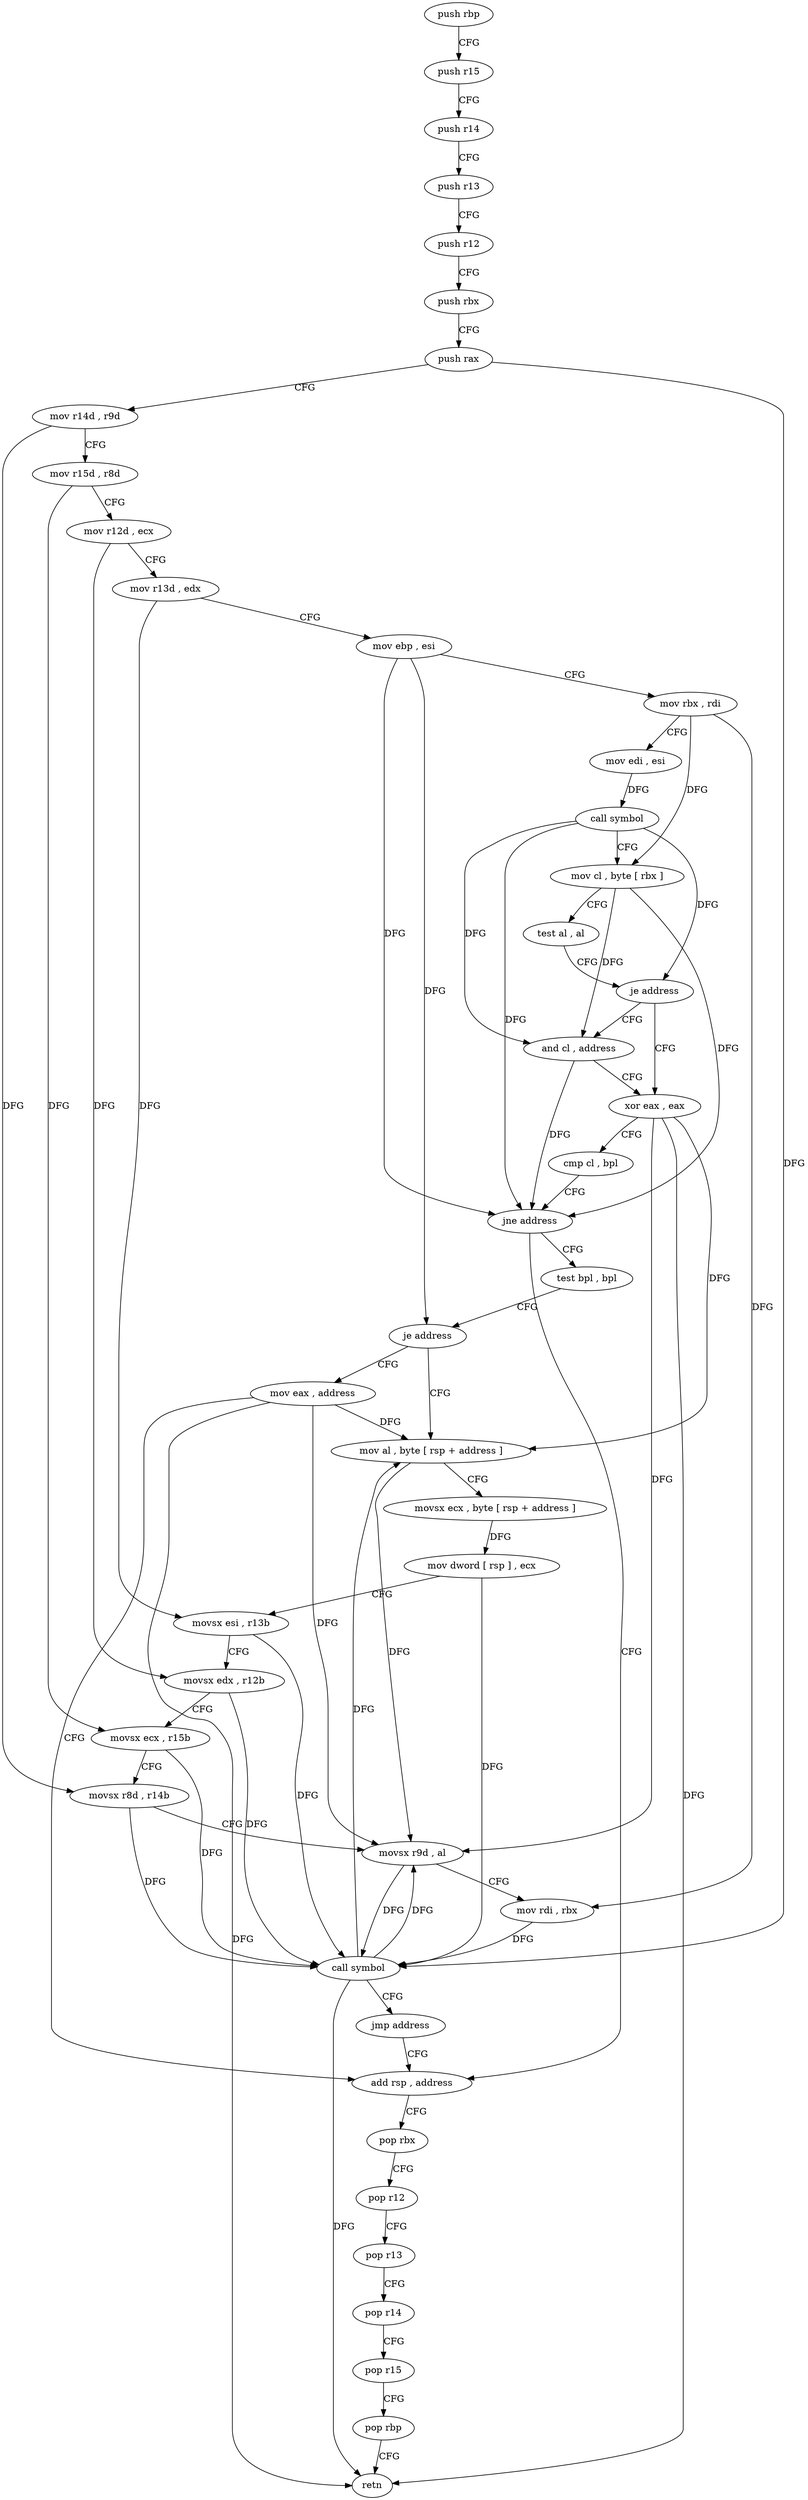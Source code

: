 digraph "func" {
"198976" [label = "push rbp" ]
"198977" [label = "push r15" ]
"198979" [label = "push r14" ]
"198981" [label = "push r13" ]
"198983" [label = "push r12" ]
"198985" [label = "push rbx" ]
"198986" [label = "push rax" ]
"198987" [label = "mov r14d , r9d" ]
"198990" [label = "mov r15d , r8d" ]
"198993" [label = "mov r12d , ecx" ]
"198996" [label = "mov r13d , edx" ]
"198999" [label = "mov ebp , esi" ]
"199001" [label = "mov rbx , rdi" ]
"199004" [label = "mov edi , esi" ]
"199006" [label = "call symbol" ]
"199011" [label = "mov cl , byte [ rbx ]" ]
"199013" [label = "test al , al" ]
"199015" [label = "je address" ]
"199020" [label = "xor eax , eax" ]
"199017" [label = "and cl , address" ]
"199022" [label = "cmp cl , bpl" ]
"199025" [label = "jne address" ]
"199079" [label = "add rsp , address" ]
"199027" [label = "test bpl , bpl" ]
"199083" [label = "pop rbx" ]
"199084" [label = "pop r12" ]
"199086" [label = "pop r13" ]
"199088" [label = "pop r14" ]
"199090" [label = "pop r15" ]
"199092" [label = "pop rbp" ]
"199093" [label = "retn" ]
"199030" [label = "je address" ]
"199074" [label = "mov eax , address" ]
"199032" [label = "mov al , byte [ rsp + address ]" ]
"199036" [label = "movsx ecx , byte [ rsp + address ]" ]
"199041" [label = "mov dword [ rsp ] , ecx" ]
"199044" [label = "movsx esi , r13b" ]
"199048" [label = "movsx edx , r12b" ]
"199052" [label = "movsx ecx , r15b" ]
"199056" [label = "movsx r8d , r14b" ]
"199060" [label = "movsx r9d , al" ]
"199064" [label = "mov rdi , rbx" ]
"199067" [label = "call symbol" ]
"199072" [label = "jmp address" ]
"198976" -> "198977" [ label = "CFG" ]
"198977" -> "198979" [ label = "CFG" ]
"198979" -> "198981" [ label = "CFG" ]
"198981" -> "198983" [ label = "CFG" ]
"198983" -> "198985" [ label = "CFG" ]
"198985" -> "198986" [ label = "CFG" ]
"198986" -> "198987" [ label = "CFG" ]
"198986" -> "199067" [ label = "DFG" ]
"198987" -> "198990" [ label = "CFG" ]
"198987" -> "199056" [ label = "DFG" ]
"198990" -> "198993" [ label = "CFG" ]
"198990" -> "199052" [ label = "DFG" ]
"198993" -> "198996" [ label = "CFG" ]
"198993" -> "199048" [ label = "DFG" ]
"198996" -> "198999" [ label = "CFG" ]
"198996" -> "199044" [ label = "DFG" ]
"198999" -> "199001" [ label = "CFG" ]
"198999" -> "199025" [ label = "DFG" ]
"198999" -> "199030" [ label = "DFG" ]
"199001" -> "199004" [ label = "CFG" ]
"199001" -> "199011" [ label = "DFG" ]
"199001" -> "199064" [ label = "DFG" ]
"199004" -> "199006" [ label = "DFG" ]
"199006" -> "199011" [ label = "CFG" ]
"199006" -> "199015" [ label = "DFG" ]
"199006" -> "199025" [ label = "DFG" ]
"199006" -> "199017" [ label = "DFG" ]
"199011" -> "199013" [ label = "CFG" ]
"199011" -> "199025" [ label = "DFG" ]
"199011" -> "199017" [ label = "DFG" ]
"199013" -> "199015" [ label = "CFG" ]
"199015" -> "199020" [ label = "CFG" ]
"199015" -> "199017" [ label = "CFG" ]
"199020" -> "199022" [ label = "CFG" ]
"199020" -> "199093" [ label = "DFG" ]
"199020" -> "199032" [ label = "DFG" ]
"199020" -> "199060" [ label = "DFG" ]
"199017" -> "199020" [ label = "CFG" ]
"199017" -> "199025" [ label = "DFG" ]
"199022" -> "199025" [ label = "CFG" ]
"199025" -> "199079" [ label = "CFG" ]
"199025" -> "199027" [ label = "CFG" ]
"199079" -> "199083" [ label = "CFG" ]
"199027" -> "199030" [ label = "CFG" ]
"199083" -> "199084" [ label = "CFG" ]
"199084" -> "199086" [ label = "CFG" ]
"199086" -> "199088" [ label = "CFG" ]
"199088" -> "199090" [ label = "CFG" ]
"199090" -> "199092" [ label = "CFG" ]
"199092" -> "199093" [ label = "CFG" ]
"199030" -> "199074" [ label = "CFG" ]
"199030" -> "199032" [ label = "CFG" ]
"199074" -> "199079" [ label = "CFG" ]
"199074" -> "199093" [ label = "DFG" ]
"199074" -> "199032" [ label = "DFG" ]
"199074" -> "199060" [ label = "DFG" ]
"199032" -> "199036" [ label = "CFG" ]
"199032" -> "199060" [ label = "DFG" ]
"199036" -> "199041" [ label = "DFG" ]
"199041" -> "199044" [ label = "CFG" ]
"199041" -> "199067" [ label = "DFG" ]
"199044" -> "199048" [ label = "CFG" ]
"199044" -> "199067" [ label = "DFG" ]
"199048" -> "199052" [ label = "CFG" ]
"199048" -> "199067" [ label = "DFG" ]
"199052" -> "199056" [ label = "CFG" ]
"199052" -> "199067" [ label = "DFG" ]
"199056" -> "199060" [ label = "CFG" ]
"199056" -> "199067" [ label = "DFG" ]
"199060" -> "199064" [ label = "CFG" ]
"199060" -> "199067" [ label = "DFG" ]
"199064" -> "199067" [ label = "DFG" ]
"199067" -> "199072" [ label = "CFG" ]
"199067" -> "199060" [ label = "DFG" ]
"199067" -> "199093" [ label = "DFG" ]
"199067" -> "199032" [ label = "DFG" ]
"199072" -> "199079" [ label = "CFG" ]
}
